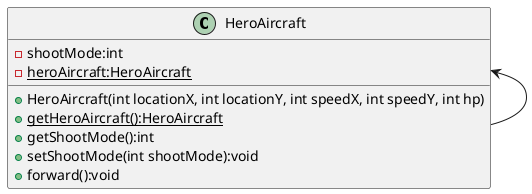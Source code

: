 @startuml
'https://plantuml.com/class-diagram

class HeroAircraft {
    - shootMode:int
    - {static} heroAircraft:HeroAircraft
    + HeroAircraft(int locationX, int locationY, int speedX, int speedY, int hp)
    + {static} getHeroAircraft():HeroAircraft
    + getShootMode():int
    + setShootMode(int shootMode):void
    + forward():void
}

HeroAircraft <-- HeroAircraft

@enduml